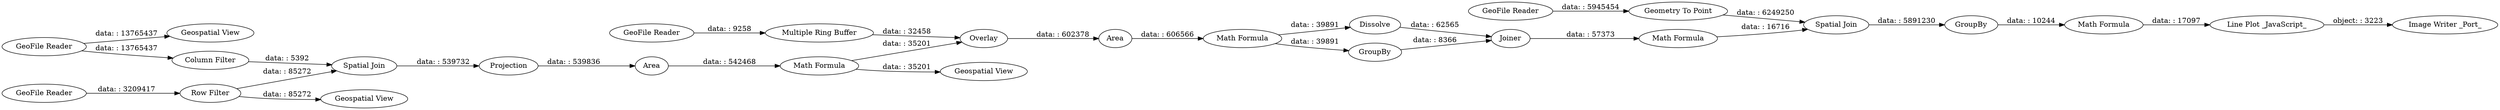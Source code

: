 digraph {
	"-5738051118722457714_2" [label="Row Filter"]
	"-5738051118722457714_7" [label="Spatial Join"]
	"-5738051118722457714_4" [label="GeoFile Reader"]
	"-5738051118722457714_22" [label="Geometry To Point"]
	"-5738051118722457714_20" [label="Math Formula"]
	"-5738051118722457714_16" [label="Math Formula"]
	"-5738051118722457714_13" [label="Multiple Ring Buffer"]
	"-5738051118722457714_25" [label="Math Formula"]
	"-5738051118722457714_27" [label="Image Writer _Port_"]
	"-5738051118722457714_10" [label="Math Formula"]
	"-5738051118722457714_14" [label=Overlay]
	"-5738051118722457714_11" [label="Geospatial View"]
	"-5738051118722457714_3" [label="Geospatial View"]
	"-5738051118722457714_17" [label=Dissolve]
	"-5738051118722457714_18" [label=GroupBy]
	"-5738051118722457714_23" [label="Spatial Join"]
	"-5738051118722457714_24" [label=GroupBy]
	"-5738051118722457714_9" [label=Area]
	"-5738051118722457714_5" [label="Geospatial View"]
	"-5738051118722457714_12" [label="GeoFile Reader"]
	"-5738051118722457714_6" [label="Column Filter"]
	"-5738051118722457714_19" [label=Joiner]
	"-5738051118722457714_15" [label=Area]
	"-5738051118722457714_8" [label=Projection]
	"-5738051118722457714_1" [label="GeoFile Reader"]
	"-5738051118722457714_21" [label="GeoFile Reader"]
	"-5738051118722457714_26" [label="Line Plot _JavaScript_"]
	"-5738051118722457714_10" -> "-5738051118722457714_11" [label="data: : 35201"]
	"-5738051118722457714_21" -> "-5738051118722457714_22" [label="data: : 5945454"]
	"-5738051118722457714_22" -> "-5738051118722457714_23" [label="data: : 6249250"]
	"-5738051118722457714_10" -> "-5738051118722457714_14" [label="data: : 35201"]
	"-5738051118722457714_8" -> "-5738051118722457714_9" [label="data: : 539836"]
	"-5738051118722457714_25" -> "-5738051118722457714_26" [label="data: : 17097"]
	"-5738051118722457714_20" -> "-5738051118722457714_23" [label="data: : 16716"]
	"-5738051118722457714_4" -> "-5738051118722457714_5" [label="data: : 13765437"]
	"-5738051118722457714_12" -> "-5738051118722457714_13" [label="data: : 9258"]
	"-5738051118722457714_26" -> "-5738051118722457714_27" [label="object: : 3223"]
	"-5738051118722457714_16" -> "-5738051118722457714_18" [label="data: : 39891"]
	"-5738051118722457714_23" -> "-5738051118722457714_24" [label="data: : 5891230"]
	"-5738051118722457714_17" -> "-5738051118722457714_19" [label="data: : 62565"]
	"-5738051118722457714_2" -> "-5738051118722457714_3" [label="data: : 85272"]
	"-5738051118722457714_19" -> "-5738051118722457714_20" [label="data: : 57373"]
	"-5738051118722457714_16" -> "-5738051118722457714_17" [label="data: : 39891"]
	"-5738051118722457714_15" -> "-5738051118722457714_16" [label="data: : 606566"]
	"-5738051118722457714_2" -> "-5738051118722457714_7" [label="data: : 85272"]
	"-5738051118722457714_24" -> "-5738051118722457714_25" [label="data: : 10244"]
	"-5738051118722457714_1" -> "-5738051118722457714_2" [label="data: : 3209417"]
	"-5738051118722457714_13" -> "-5738051118722457714_14" [label="data: : 32458"]
	"-5738051118722457714_4" -> "-5738051118722457714_6" [label="data: : 13765437"]
	"-5738051118722457714_14" -> "-5738051118722457714_15" [label="data: : 602378"]
	"-5738051118722457714_6" -> "-5738051118722457714_7" [label="data: : 5392"]
	"-5738051118722457714_7" -> "-5738051118722457714_8" [label="data: : 539732"]
	"-5738051118722457714_9" -> "-5738051118722457714_10" [label="data: : 542468"]
	"-5738051118722457714_18" -> "-5738051118722457714_19" [label="data: : 8366"]
	rankdir=LR
}
